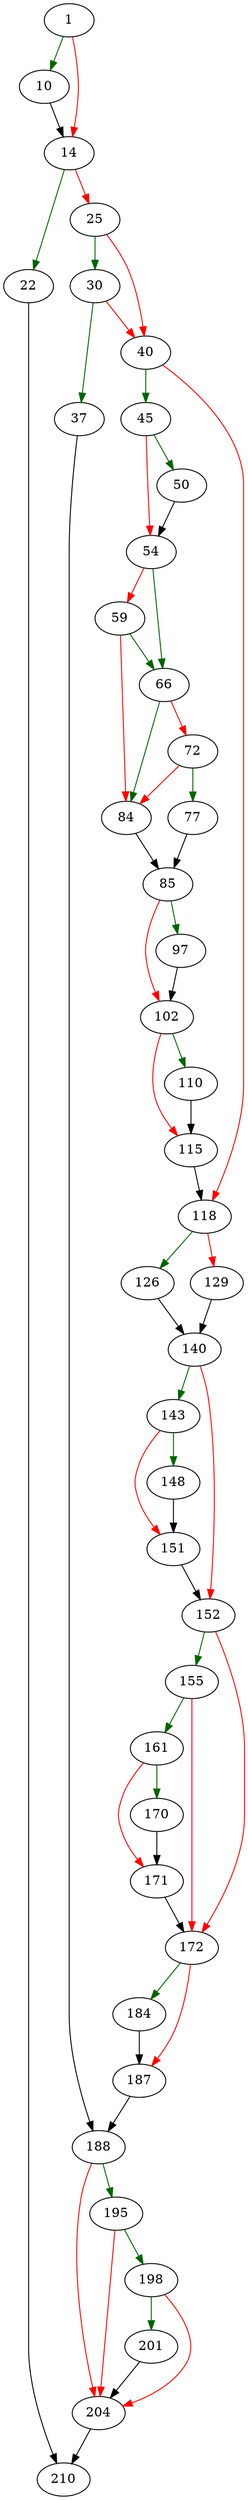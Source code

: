 strict digraph "sqlite3Step" {
	// Node definitions.
	1 [entry=true];
	10;
	14;
	22;
	25;
	210;
	30;
	40;
	37;
	188;
	45;
	118;
	50;
	54;
	66;
	59;
	84;
	72;
	77;
	85;
	97;
	102;
	110;
	115;
	126;
	129;
	140;
	143;
	152;
	148;
	151;
	155;
	172;
	161;
	170;
	171;
	184;
	187;
	195;
	204;
	198;
	201;

	// Edge definitions.
	1 -> 10 [
		color=darkgreen
		cond=true
	];
	1 -> 14 [
		color=red
		cond=false
	];
	10 -> 14;
	14 -> 22 [
		color=darkgreen
		cond=true
	];
	14 -> 25 [
		color=red
		cond=false
	];
	22 -> 210;
	25 -> 30 [
		color=darkgreen
		cond=true
	];
	25 -> 40 [
		color=red
		cond=false
	];
	30 -> 40 [
		color=red
		cond=false
	];
	30 -> 37 [
		color=darkgreen
		cond=true
	];
	40 -> 45 [
		color=darkgreen
		cond=true
	];
	40 -> 118 [
		color=red
		cond=false
	];
	37 -> 188;
	188 -> 195 [
		color=darkgreen
		cond=true
	];
	188 -> 204 [
		color=red
		cond=false
	];
	45 -> 50 [
		color=darkgreen
		cond=true
	];
	45 -> 54 [
		color=red
		cond=false
	];
	118 -> 126 [
		color=darkgreen
		cond=true
	];
	118 -> 129 [
		color=red
		cond=false
	];
	50 -> 54;
	54 -> 66 [
		color=darkgreen
		cond=true
	];
	54 -> 59 [
		color=red
		cond=false
	];
	66 -> 84 [
		color=darkgreen
		cond=true
	];
	66 -> 72 [
		color=red
		cond=false
	];
	59 -> 66 [
		color=darkgreen
		cond=true
	];
	59 -> 84 [
		color=red
		cond=false
	];
	84 -> 85;
	72 -> 84 [
		color=red
		cond=false
	];
	72 -> 77 [
		color=darkgreen
		cond=true
	];
	77 -> 85;
	85 -> 97 [
		color=darkgreen
		cond=true
	];
	85 -> 102 [
		color=red
		cond=false
	];
	97 -> 102;
	102 -> 110 [
		color=darkgreen
		cond=true
	];
	102 -> 115 [
		color=red
		cond=false
	];
	110 -> 115;
	115 -> 118;
	126 -> 140;
	129 -> 140;
	140 -> 143 [
		color=darkgreen
		cond=true
	];
	140 -> 152 [
		color=red
		cond=false
	];
	143 -> 148 [
		color=darkgreen
		cond=true
	];
	143 -> 151 [
		color=red
		cond=false
	];
	152 -> 155 [
		color=darkgreen
		cond=true
	];
	152 -> 172 [
		color=red
		cond=false
	];
	148 -> 151;
	151 -> 152;
	155 -> 172 [
		color=red
		cond=false
	];
	155 -> 161 [
		color=darkgreen
		cond=true
	];
	172 -> 184 [
		color=darkgreen
		cond=true
	];
	172 -> 187 [
		color=red
		cond=false
	];
	161 -> 170 [
		color=darkgreen
		cond=true
	];
	161 -> 171 [
		color=red
		cond=false
	];
	170 -> 171;
	171 -> 172;
	184 -> 187;
	187 -> 188;
	195 -> 204 [
		color=red
		cond=false
	];
	195 -> 198 [
		color=darkgreen
		cond=true
	];
	204 -> 210;
	198 -> 204 [
		color=red
		cond=false
	];
	198 -> 201 [
		color=darkgreen
		cond=true
	];
	201 -> 204;
}